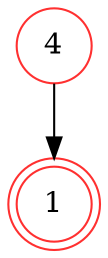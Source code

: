 digraph {   
    node [shape = doublecircle, color = firebrick1] 1 ;
    node [shape = circle];
    node [color= firebrick1];
    4 -> 1;	
}